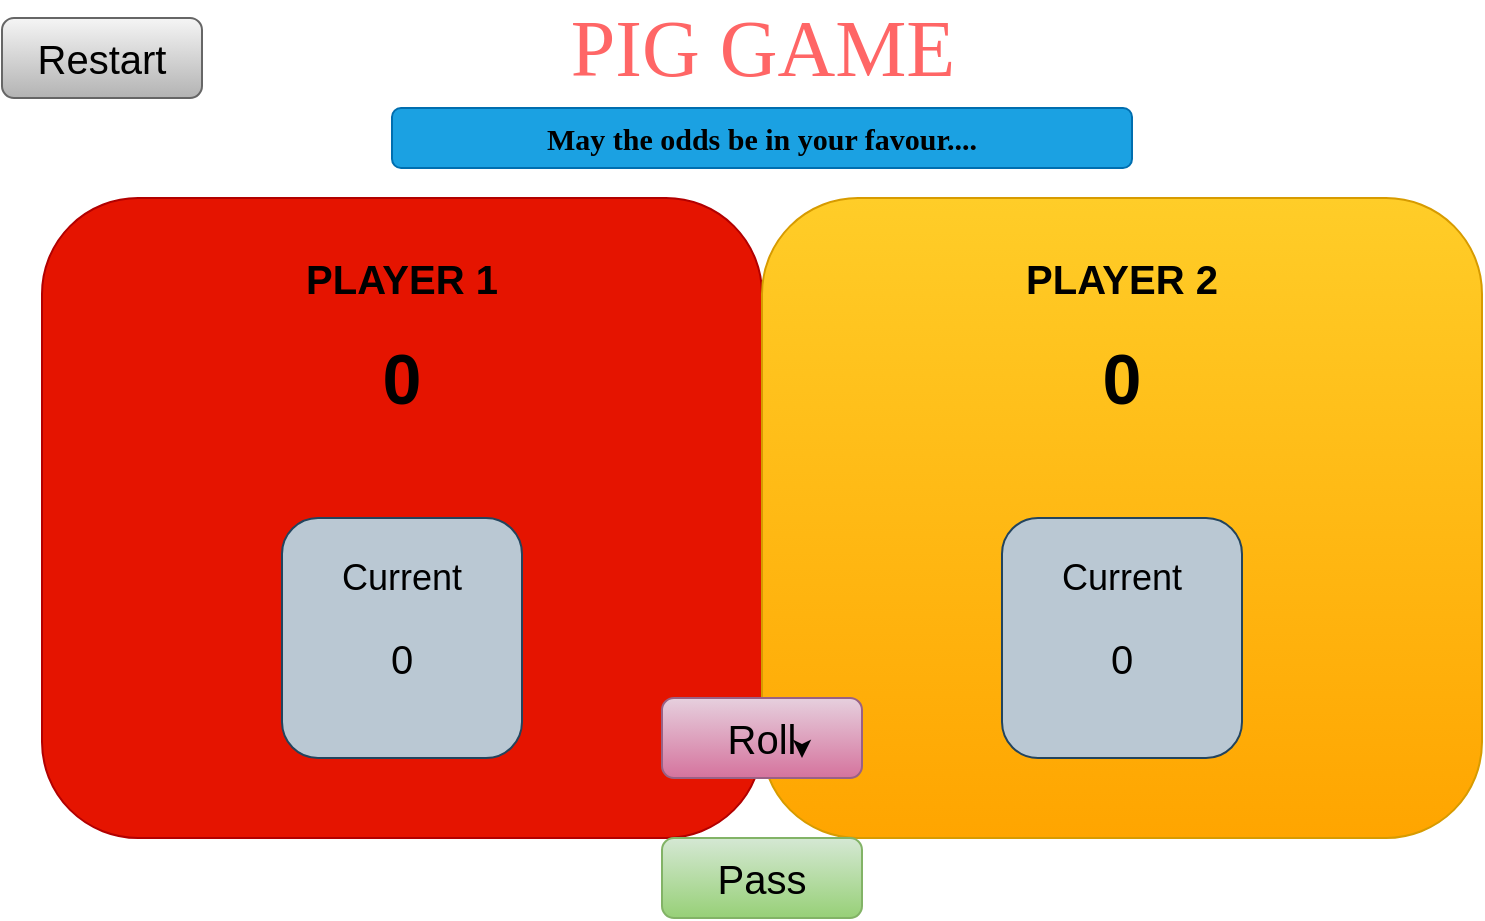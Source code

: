 <mxfile>
    <diagram id="xmSoYySO6E9WSGa7tBBv" name="Page-1">
        <mxGraphModel dx="991" dy="670" grid="1" gridSize="10" guides="1" tooltips="1" connect="1" arrows="1" fold="1" page="1" pageScale="1" pageWidth="850" pageHeight="1100" math="0" shadow="0">
            <root>
                <mxCell id="0"/>
                <mxCell id="1" parent="0"/>
                <mxCell id="3" value="&lt;b&gt;&lt;font style=&quot;font-size: 15px&quot; color=&quot;#000000&quot;&gt;May the odds be in your favour....&lt;/font&gt;&lt;/b&gt;" style="rounded=1;whiteSpace=wrap;html=1;fontFamily=Times New Roman;fillColor=#1ba1e2;strokeColor=#006EAF;fontColor=#ffffff;" parent="1" vertex="1">
                    <mxGeometry x="215" y="85" width="370" height="30" as="geometry"/>
                </mxCell>
                <mxCell id="4" value="&lt;font color=&quot;#ff6666&quot; style=&quot;font-size: 40px&quot;&gt;PIG GAME&lt;/font&gt;" style="text;html=1;align=center;verticalAlign=middle;resizable=0;points=[];autosize=1;strokeColor=none;fontFamily=Times New Roman;" parent="1" vertex="1">
                    <mxGeometry x="295" y="40" width="210" height="30" as="geometry"/>
                </mxCell>
                <mxCell id="5" value="" style="rounded=1;whiteSpace=wrap;html=1;fillColor=#e51400;strokeColor=#B20000;fontColor=#ffffff;" vertex="1" parent="1">
                    <mxGeometry x="40" y="130" width="360" height="320" as="geometry"/>
                </mxCell>
                <mxCell id="6" value="&lt;font style=&quot;font-size: 20px&quot; color=&quot;#000000&quot;&gt;&lt;b&gt;PLAYER 1&lt;/b&gt;&lt;/font&gt;" style="text;html=1;strokeColor=none;fillColor=none;align=center;verticalAlign=middle;whiteSpace=wrap;rounded=0;" vertex="1" parent="1">
                    <mxGeometry x="160" y="160" width="120" height="20" as="geometry"/>
                </mxCell>
                <mxCell id="7" value="&lt;b&gt;&lt;font color=&quot;#000000&quot; style=&quot;font-size: 35px&quot;&gt;0&lt;/font&gt;&lt;/b&gt;" style="text;html=1;strokeColor=none;fillColor=none;align=center;verticalAlign=middle;whiteSpace=wrap;rounded=0;" vertex="1" parent="1">
                    <mxGeometry x="190" y="200" width="60" height="40" as="geometry"/>
                </mxCell>
                <mxCell id="8" value="" style="rounded=1;whiteSpace=wrap;html=1;fillColor=#bac8d3;strokeColor=#23445d;" vertex="1" parent="1">
                    <mxGeometry x="160" y="290" width="120" height="120" as="geometry"/>
                </mxCell>
                <mxCell id="9" value="Current" style="text;html=1;strokeColor=none;fillColor=none;align=center;verticalAlign=middle;whiteSpace=wrap;rounded=0;fontSize=18;fontColor=#000000;" vertex="1" parent="1">
                    <mxGeometry x="195" y="310" width="50" height="20" as="geometry"/>
                </mxCell>
                <mxCell id="10" value="0" style="text;html=1;strokeColor=none;fillColor=none;align=center;verticalAlign=middle;whiteSpace=wrap;rounded=0;fontSize=20;fontColor=#000000;" vertex="1" parent="1">
                    <mxGeometry x="200" y="350" width="40" height="20" as="geometry"/>
                </mxCell>
                <mxCell id="12" value="" style="rounded=1;whiteSpace=wrap;html=1;fillColor=#ffcd28;strokeColor=#d79b00;gradientColor=#ffa500;" vertex="1" parent="1">
                    <mxGeometry x="400" y="130" width="360" height="320" as="geometry"/>
                </mxCell>
                <mxCell id="13" value="&lt;font style=&quot;font-size: 20px&quot; color=&quot;#000000&quot;&gt;&lt;b&gt;PLAYER 2&lt;/b&gt;&lt;/font&gt;" style="text;html=1;strokeColor=none;fillColor=none;align=center;verticalAlign=middle;whiteSpace=wrap;rounded=0;" vertex="1" parent="1">
                    <mxGeometry x="520" y="160" width="120" height="20" as="geometry"/>
                </mxCell>
                <mxCell id="14" value="&lt;b&gt;&lt;font color=&quot;#000000&quot; style=&quot;font-size: 35px&quot;&gt;0&lt;/font&gt;&lt;/b&gt;" style="text;html=1;strokeColor=none;fillColor=none;align=center;verticalAlign=middle;whiteSpace=wrap;rounded=0;" vertex="1" parent="1">
                    <mxGeometry x="550" y="200" width="60" height="40" as="geometry"/>
                </mxCell>
                <mxCell id="15" value="" style="rounded=1;whiteSpace=wrap;html=1;fillColor=#bac8d3;strokeColor=#23445d;" vertex="1" parent="1">
                    <mxGeometry x="520" y="290" width="120" height="120" as="geometry"/>
                </mxCell>
                <mxCell id="16" value="Current" style="text;html=1;strokeColor=none;fillColor=none;align=center;verticalAlign=middle;whiteSpace=wrap;rounded=0;fontSize=18;fontColor=#000000;" vertex="1" parent="1">
                    <mxGeometry x="555" y="310" width="50" height="20" as="geometry"/>
                </mxCell>
                <mxCell id="17" value="0" style="text;html=1;strokeColor=none;fillColor=none;align=center;verticalAlign=middle;whiteSpace=wrap;rounded=0;fontSize=20;fontColor=#000000;" vertex="1" parent="1">
                    <mxGeometry x="560" y="350" width="40" height="20" as="geometry"/>
                </mxCell>
                <mxCell id="18" value="" style="rounded=1;whiteSpace=wrap;html=1;fontSize=20;gradientColor=#d5739d;fillColor=#e6d0de;strokeColor=#996185;" vertex="1" parent="1">
                    <mxGeometry x="350" y="380" width="100" height="40" as="geometry"/>
                </mxCell>
                <mxCell id="19" value="Roll" style="text;html=1;strokeColor=none;fillColor=none;align=center;verticalAlign=middle;whiteSpace=wrap;rounded=0;fontSize=20;fontColor=#000000;" vertex="1" parent="1">
                    <mxGeometry x="380" y="390" width="40" height="20" as="geometry"/>
                </mxCell>
                <mxCell id="20" value="" style="rounded=1;whiteSpace=wrap;html=1;fontSize=20;gradientColor=#97d077;fillColor=#d5e8d4;strokeColor=#82b366;" vertex="1" parent="1">
                    <mxGeometry x="350" y="450" width="100" height="40" as="geometry"/>
                </mxCell>
                <mxCell id="21" value="Pass" style="text;html=1;strokeColor=none;fillColor=none;align=center;verticalAlign=middle;whiteSpace=wrap;rounded=0;fontSize=20;fontColor=#000000;" vertex="1" parent="1">
                    <mxGeometry x="380" y="460" width="40" height="20" as="geometry"/>
                </mxCell>
                <mxCell id="22" style="edgeStyle=orthogonalEdgeStyle;rounded=0;orthogonalLoop=1;jettySize=auto;html=1;exitX=1;exitY=0.75;exitDx=0;exitDy=0;entryX=1;entryY=1;entryDx=0;entryDy=0;fontSize=20;fontColor=#000000;" edge="1" parent="1" source="19" target="19">
                    <mxGeometry relative="1" as="geometry"/>
                </mxCell>
                <mxCell id="23" value="" style="rounded=1;whiteSpace=wrap;html=1;fontSize=20;gradientColor=#b3b3b3;fillColor=#f5f5f5;strokeColor=#666666;" vertex="1" parent="1">
                    <mxGeometry x="20" y="40" width="100" height="40" as="geometry"/>
                </mxCell>
                <mxCell id="24" value="Restart" style="text;html=1;strokeColor=none;fillColor=none;align=center;verticalAlign=middle;whiteSpace=wrap;rounded=0;fontSize=20;fontColor=#000000;" vertex="1" parent="1">
                    <mxGeometry x="50" y="50" width="40" height="20" as="geometry"/>
                </mxCell>
            </root>
        </mxGraphModel>
    </diagram>
</mxfile>